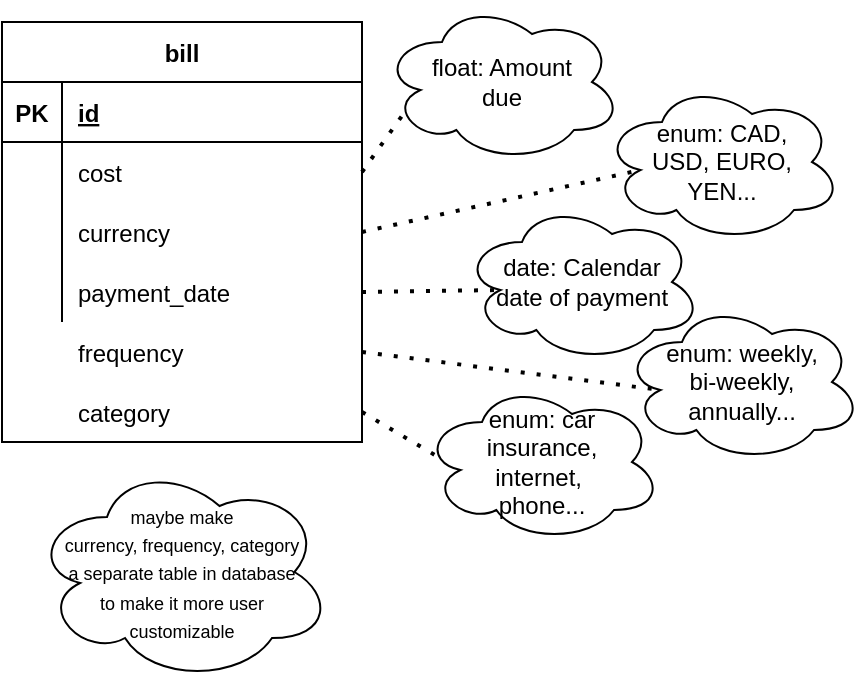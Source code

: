 <mxfile version="14.7.2" type="device"><diagram id="PQO4Ropeh4OPqTiRkxk5" name="Page-1"><mxGraphModel dx="552" dy="303" grid="1" gridSize="10" guides="1" tooltips="1" connect="1" arrows="1" fold="1" page="1" pageScale="1" pageWidth="850" pageHeight="1100" math="0" shadow="0"><root><mxCell id="0"/><mxCell id="1" parent="0"/><mxCell id="0quTx0WUnz-x_JQfOrOZ-1" value="bill" style="shape=table;startSize=30;container=1;collapsible=1;childLayout=tableLayout;fixedRows=1;rowLines=0;fontStyle=1;align=center;resizeLast=1;" vertex="1" parent="1"><mxGeometry x="50" y="20" width="180" height="210" as="geometry"/></mxCell><mxCell id="0quTx0WUnz-x_JQfOrOZ-2" value="" style="shape=partialRectangle;collapsible=0;dropTarget=0;pointerEvents=0;fillColor=none;top=0;left=0;bottom=1;right=0;points=[[0,0.5],[1,0.5]];portConstraint=eastwest;" vertex="1" parent="0quTx0WUnz-x_JQfOrOZ-1"><mxGeometry y="30" width="180" height="30" as="geometry"/></mxCell><mxCell id="0quTx0WUnz-x_JQfOrOZ-3" value="PK" style="shape=partialRectangle;connectable=0;fillColor=none;top=0;left=0;bottom=0;right=0;fontStyle=1;overflow=hidden;" vertex="1" parent="0quTx0WUnz-x_JQfOrOZ-2"><mxGeometry width="30" height="30" as="geometry"/></mxCell><mxCell id="0quTx0WUnz-x_JQfOrOZ-4" value="id" style="shape=partialRectangle;connectable=0;fillColor=none;top=0;left=0;bottom=0;right=0;align=left;spacingLeft=6;fontStyle=5;overflow=hidden;" vertex="1" parent="0quTx0WUnz-x_JQfOrOZ-2"><mxGeometry x="30" width="150" height="30" as="geometry"/></mxCell><mxCell id="0quTx0WUnz-x_JQfOrOZ-5" value="" style="shape=partialRectangle;collapsible=0;dropTarget=0;pointerEvents=0;fillColor=none;top=0;left=0;bottom=0;right=0;points=[[0,0.5],[1,0.5]];portConstraint=eastwest;" vertex="1" parent="0quTx0WUnz-x_JQfOrOZ-1"><mxGeometry y="60" width="180" height="30" as="geometry"/></mxCell><mxCell id="0quTx0WUnz-x_JQfOrOZ-6" value="" style="shape=partialRectangle;connectable=0;fillColor=none;top=0;left=0;bottom=0;right=0;editable=1;overflow=hidden;" vertex="1" parent="0quTx0WUnz-x_JQfOrOZ-5"><mxGeometry width="30" height="30" as="geometry"/></mxCell><mxCell id="0quTx0WUnz-x_JQfOrOZ-7" value="cost" style="shape=partialRectangle;connectable=0;fillColor=none;top=0;left=0;bottom=0;right=0;align=left;spacingLeft=6;overflow=hidden;" vertex="1" parent="0quTx0WUnz-x_JQfOrOZ-5"><mxGeometry x="30" width="150" height="30" as="geometry"/></mxCell><mxCell id="0quTx0WUnz-x_JQfOrOZ-8" value="" style="shape=partialRectangle;collapsible=0;dropTarget=0;pointerEvents=0;fillColor=none;top=0;left=0;bottom=0;right=0;points=[[0,0.5],[1,0.5]];portConstraint=eastwest;" vertex="1" parent="0quTx0WUnz-x_JQfOrOZ-1"><mxGeometry y="90" width="180" height="30" as="geometry"/></mxCell><mxCell id="0quTx0WUnz-x_JQfOrOZ-9" value="" style="shape=partialRectangle;connectable=0;fillColor=none;top=0;left=0;bottom=0;right=0;editable=1;overflow=hidden;" vertex="1" parent="0quTx0WUnz-x_JQfOrOZ-8"><mxGeometry width="30" height="30" as="geometry"/></mxCell><mxCell id="0quTx0WUnz-x_JQfOrOZ-10" value="currency" style="shape=partialRectangle;connectable=0;fillColor=none;top=0;left=0;bottom=0;right=0;align=left;spacingLeft=6;overflow=hidden;" vertex="1" parent="0quTx0WUnz-x_JQfOrOZ-8"><mxGeometry x="30" width="150" height="30" as="geometry"/></mxCell><mxCell id="0quTx0WUnz-x_JQfOrOZ-11" value="" style="shape=partialRectangle;collapsible=0;dropTarget=0;pointerEvents=0;fillColor=none;top=0;left=0;bottom=0;right=0;points=[[0,0.5],[1,0.5]];portConstraint=eastwest;" vertex="1" parent="0quTx0WUnz-x_JQfOrOZ-1"><mxGeometry y="120" width="180" height="30" as="geometry"/></mxCell><mxCell id="0quTx0WUnz-x_JQfOrOZ-12" value="" style="shape=partialRectangle;connectable=0;fillColor=none;top=0;left=0;bottom=0;right=0;editable=1;overflow=hidden;" vertex="1" parent="0quTx0WUnz-x_JQfOrOZ-11"><mxGeometry width="30" height="30" as="geometry"/></mxCell><mxCell id="0quTx0WUnz-x_JQfOrOZ-13" value="payment_date" style="shape=partialRectangle;connectable=0;fillColor=none;top=0;left=0;bottom=0;right=0;align=left;spacingLeft=6;overflow=hidden;" vertex="1" parent="0quTx0WUnz-x_JQfOrOZ-11"><mxGeometry x="30" width="150" height="30" as="geometry"/></mxCell><mxCell id="0quTx0WUnz-x_JQfOrOZ-15" value="" style="shape=partialRectangle;collapsible=0;dropTarget=0;pointerEvents=0;fillColor=none;top=0;left=0;bottom=0;right=0;points=[[0,0.5],[1,0.5]];portConstraint=eastwest;" vertex="1" parent="1"><mxGeometry x="50" y="170" width="180" height="30" as="geometry"/></mxCell><mxCell id="0quTx0WUnz-x_JQfOrOZ-16" value="" style="shape=partialRectangle;connectable=0;fillColor=none;top=0;left=0;bottom=0;right=0;editable=1;overflow=hidden;" vertex="1" parent="0quTx0WUnz-x_JQfOrOZ-15"><mxGeometry width="30" height="30" as="geometry"/></mxCell><mxCell id="0quTx0WUnz-x_JQfOrOZ-17" value="frequency" style="shape=partialRectangle;connectable=0;fillColor=none;top=0;left=0;bottom=0;right=0;align=left;spacingLeft=6;overflow=hidden;" vertex="1" parent="0quTx0WUnz-x_JQfOrOZ-15"><mxGeometry x="30" width="150" height="30" as="geometry"/></mxCell><mxCell id="0quTx0WUnz-x_JQfOrOZ-18" value="" style="shape=partialRectangle;collapsible=0;dropTarget=0;pointerEvents=0;fillColor=none;top=0;left=0;bottom=0;right=0;points=[[0,0.5],[1,0.5]];portConstraint=eastwest;" vertex="1" parent="1"><mxGeometry x="50" y="200" width="180" height="30" as="geometry"/></mxCell><mxCell id="0quTx0WUnz-x_JQfOrOZ-19" value="" style="shape=partialRectangle;connectable=0;fillColor=none;top=0;left=0;bottom=0;right=0;editable=1;overflow=hidden;" vertex="1" parent="0quTx0WUnz-x_JQfOrOZ-18"><mxGeometry width="30" height="30" as="geometry"/></mxCell><mxCell id="0quTx0WUnz-x_JQfOrOZ-20" value="category" style="shape=partialRectangle;connectable=0;fillColor=none;top=0;left=0;bottom=0;right=0;align=left;spacingLeft=6;overflow=hidden;" vertex="1" parent="0quTx0WUnz-x_JQfOrOZ-18"><mxGeometry x="30" width="150" height="30" as="geometry"/></mxCell><mxCell id="0quTx0WUnz-x_JQfOrOZ-26" value="" style="endArrow=none;dashed=1;html=1;dashPattern=1 3;strokeWidth=2;exitX=1;exitY=0.5;exitDx=0;exitDy=0;entryX=0.16;entryY=0.55;entryDx=0;entryDy=0;entryPerimeter=0;" edge="1" parent="1" source="0quTx0WUnz-x_JQfOrOZ-5" target="0quTx0WUnz-x_JQfOrOZ-27"><mxGeometry width="50" height="50" relative="1" as="geometry"><mxPoint x="270" y="110" as="sourcePoint"/><mxPoint x="300" y="70" as="targetPoint"/></mxGeometry></mxCell><mxCell id="0quTx0WUnz-x_JQfOrOZ-27" value="float: Amount&lt;br&gt;due" style="ellipse;shape=cloud;whiteSpace=wrap;html=1;" vertex="1" parent="1"><mxGeometry x="240" y="10" width="120" height="80" as="geometry"/></mxCell><mxCell id="0quTx0WUnz-x_JQfOrOZ-28" value="" style="endArrow=none;dashed=1;html=1;dashPattern=1 3;strokeWidth=2;exitX=1;exitY=0.5;exitDx=0;exitDy=0;entryX=0.16;entryY=0.55;entryDx=0;entryDy=0;entryPerimeter=0;" edge="1" parent="1" source="0quTx0WUnz-x_JQfOrOZ-8" target="0quTx0WUnz-x_JQfOrOZ-29"><mxGeometry width="50" height="50" relative="1" as="geometry"><mxPoint x="270" y="180" as="sourcePoint"/><mxPoint x="300" y="140" as="targetPoint"/></mxGeometry></mxCell><mxCell id="0quTx0WUnz-x_JQfOrOZ-29" value="enum: CAD, &lt;br&gt;USD, EURO, &lt;br&gt;YEN..." style="ellipse;shape=cloud;whiteSpace=wrap;html=1;" vertex="1" parent="1"><mxGeometry x="350" y="50" width="120" height="80" as="geometry"/></mxCell><mxCell id="0quTx0WUnz-x_JQfOrOZ-30" value="" style="endArrow=none;dashed=1;html=1;dashPattern=1 3;strokeWidth=2;exitX=1;exitY=0.5;exitDx=0;exitDy=0;entryX=0.16;entryY=0.55;entryDx=0;entryDy=0;entryPerimeter=0;" edge="1" parent="1" source="0quTx0WUnz-x_JQfOrOZ-11" target="0quTx0WUnz-x_JQfOrOZ-31"><mxGeometry width="50" height="50" relative="1" as="geometry"><mxPoint x="280" y="240" as="sourcePoint"/><mxPoint x="290" y="190" as="targetPoint"/></mxGeometry></mxCell><mxCell id="0quTx0WUnz-x_JQfOrOZ-31" value="date: Calendar &lt;br&gt;date of payment" style="ellipse;shape=cloud;whiteSpace=wrap;html=1;" vertex="1" parent="1"><mxGeometry x="280" y="110" width="120" height="80" as="geometry"/></mxCell><mxCell id="0quTx0WUnz-x_JQfOrOZ-32" value="" style="endArrow=none;dashed=1;html=1;dashPattern=1 3;strokeWidth=2;exitX=1;exitY=0.5;exitDx=0;exitDy=0;entryX=0.16;entryY=0.55;entryDx=0;entryDy=0;entryPerimeter=0;" edge="1" parent="1" source="0quTx0WUnz-x_JQfOrOZ-15" target="0quTx0WUnz-x_JQfOrOZ-33"><mxGeometry width="50" height="50" relative="1" as="geometry"><mxPoint x="250" y="260" as="sourcePoint"/><mxPoint x="300" y="210" as="targetPoint"/></mxGeometry></mxCell><mxCell id="0quTx0WUnz-x_JQfOrOZ-33" value="enum: weekly, &lt;br&gt;bi-weekly, &lt;br&gt;annually..." style="ellipse;shape=cloud;whiteSpace=wrap;html=1;" vertex="1" parent="1"><mxGeometry x="360" y="160" width="120" height="80" as="geometry"/></mxCell><mxCell id="0quTx0WUnz-x_JQfOrOZ-34" value="" style="endArrow=none;dashed=1;html=1;dashPattern=1 3;strokeWidth=2;exitX=1;exitY=0.5;exitDx=0;exitDy=0;entryX=0.16;entryY=0.55;entryDx=0;entryDy=0;entryPerimeter=0;" edge="1" parent="1" source="0quTx0WUnz-x_JQfOrOZ-18" target="0quTx0WUnz-x_JQfOrOZ-35"><mxGeometry width="50" height="50" relative="1" as="geometry"><mxPoint x="260" y="270" as="sourcePoint"/><mxPoint x="310" y="220" as="targetPoint"/></mxGeometry></mxCell><mxCell id="0quTx0WUnz-x_JQfOrOZ-35" value="enum: car &lt;br&gt;insurance,&lt;br&gt;internet,&amp;nbsp;&lt;br&gt;phone..." style="ellipse;shape=cloud;whiteSpace=wrap;html=1;" vertex="1" parent="1"><mxGeometry x="260" y="200" width="120" height="80" as="geometry"/></mxCell><mxCell id="0quTx0WUnz-x_JQfOrOZ-37" value="&lt;font style=&quot;font-size: 9px&quot;&gt;maybe make &lt;br&gt;currency, frequency, category&lt;br&gt;a separate table in database &lt;br&gt;to make it more user &lt;br&gt;customizable&lt;/font&gt;" style="ellipse;shape=cloud;whiteSpace=wrap;html=1;" vertex="1" parent="1"><mxGeometry x="65" y="240" width="150" height="110" as="geometry"/></mxCell></root></mxGraphModel></diagram></mxfile>